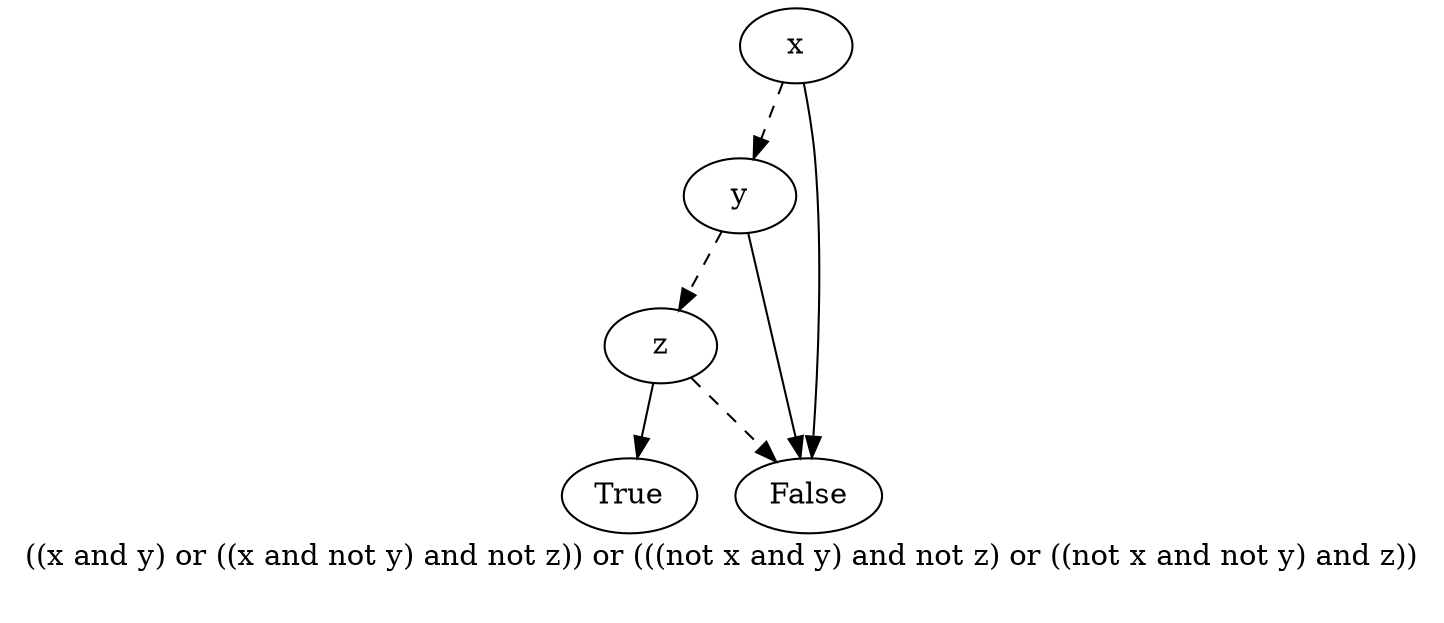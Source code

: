 digraph{
label="((x and y) or ((x and not y) and not z)) or (((not x and y) and not z) or ((not x and not y) and z))\n\n"
1697950687760[label=x]1697950692080[label="y"]
1697950687760 -> 1697950692080[style=dashed label="" fontcolor = gray]
1697950693840[label="z"]
1697950692080 -> 1697950693840[style=dashed label="" fontcolor = gray]
1697950580432[label="False"]
1697950693840 -> 1697950580432[style=dashed label="" fontcolor = gray]
1697950580272[label="True"]
1697950693840 -> 1697950580272 [label="" fontcolor = gray]
1697950580432[label="False"]
1697950692080 -> 1697950580432 [label="" fontcolor = gray]
1697950580432[label="False"]
1697950687760 -> 1697950580432 [label="" fontcolor = gray]
}